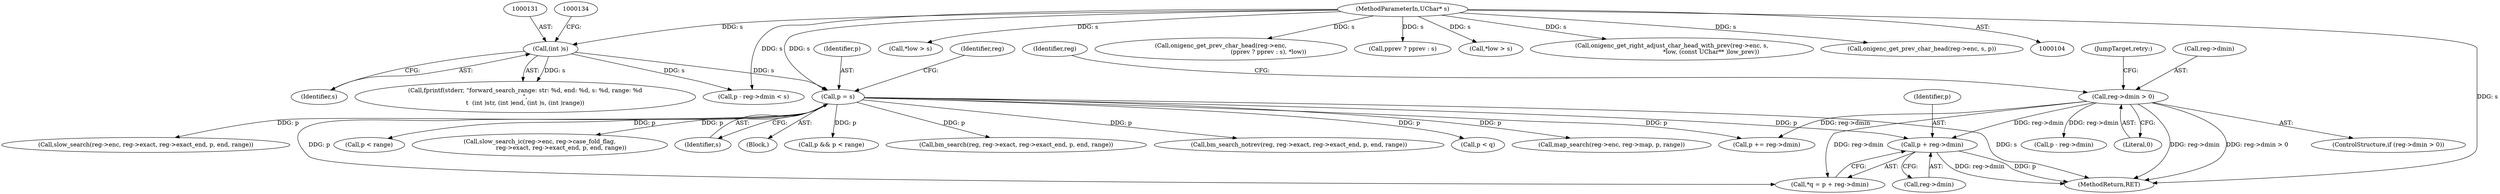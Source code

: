 digraph "0_oniguruma_b690371bbf97794b4a1d3f295d4fb9a8b05d402d@pointer" {
"1000162" [label="(Call,p + reg->dmin)"];
"1000136" [label="(Call,p = s)"];
"1000130" [label="(Call,(int )s)"];
"1000108" [label="(MethodParameterIn,UChar* s)"];
"1000140" [label="(Call,reg->dmin > 0)"];
"1000278" [label="(Call,p - reg->dmin < s)"];
"1000139" [label="(ControlStructure,if (reg->dmin > 0))"];
"1000279" [label="(Call,p - reg->dmin)"];
"1000382" [label="(Call,*low > s)"];
"1000273" [label="(Call,p < range)"];
"1000130" [label="(Call,(int )s)"];
"1000137" [label="(Identifier,p)"];
"1000513" [label="(MethodReturn,RET)"];
"1000141" [label="(Call,reg->dmin)"];
"1000140" [label="(Call,reg->dmin > 0)"];
"1000210" [label="(Call,slow_search_ic(reg->enc, reg->case_fold_flag,\n                       reg->exact, reg->exact_end, p, end, range))"];
"1000453" [label="(Call,onigenc_get_prev_char_head(reg->enc,\n                                                   (pprev ? pprev : s), *low))"];
"1000113" [label="(Block,)"];
"1000184" [label="(JumpTarget,retry:)"];
"1000142" [label="(Identifier,reg)"];
"1000164" [label="(Call,reg->dmin)"];
"1000271" [label="(Call,p && p < range)"];
"1000136" [label="(Call,p = s)"];
"1000138" [label="(Identifier,s)"];
"1000160" [label="(Call,*q = p + reg->dmin)"];
"1000108" [label="(MethodParameterIn,UChar* s)"];
"1000457" [label="(Call,pprev ? pprev : s)"];
"1000230" [label="(Call,bm_search(reg, reg->exact, reg->exact_end, p, end, range))"];
"1000245" [label="(Call,bm_search_notrev(reg, reg->exact, reg->exact_end, p, end, range))"];
"1000162" [label="(Call,p + reg->dmin)"];
"1000163" [label="(Identifier,p)"];
"1000149" [label="(Identifier,reg)"];
"1000426" [label="(Call,*low > s)"];
"1000434" [label="(Call,onigenc_get_right_adjust_char_head_with_prev(reg->enc, s,\n                                          *low, (const UChar** )low_prev))"];
"1000152" [label="(Call,p += reg->dmin)"];
"1000174" [label="(Call,p < q)"];
"1000260" [label="(Call,map_search(reg->enc, reg->map, p, range))"];
"1000132" [label="(Identifier,s)"];
"1000193" [label="(Call,slow_search(reg->enc, reg->exact, reg->exact_end, p, end, range))"];
"1000389" [label="(Call,onigenc_get_prev_char_head(reg->enc, s, p))"];
"1000121" [label="(Call,fprintf(stderr, \"forward_search_range: str: %d, end: %d, s: %d, range: %d\n\",\n\t  (int )str, (int )end, (int )s, (int )range))"];
"1000144" [label="(Literal,0)"];
"1000162" -> "1000160"  [label="AST: "];
"1000162" -> "1000164"  [label="CFG: "];
"1000163" -> "1000162"  [label="AST: "];
"1000164" -> "1000162"  [label="AST: "];
"1000160" -> "1000162"  [label="CFG: "];
"1000162" -> "1000513"  [label="DDG: reg->dmin"];
"1000162" -> "1000513"  [label="DDG: p"];
"1000136" -> "1000162"  [label="DDG: p"];
"1000140" -> "1000162"  [label="DDG: reg->dmin"];
"1000136" -> "1000113"  [label="AST: "];
"1000136" -> "1000138"  [label="CFG: "];
"1000137" -> "1000136"  [label="AST: "];
"1000138" -> "1000136"  [label="AST: "];
"1000142" -> "1000136"  [label="CFG: "];
"1000136" -> "1000513"  [label="DDG: s"];
"1000130" -> "1000136"  [label="DDG: s"];
"1000108" -> "1000136"  [label="DDG: s"];
"1000136" -> "1000152"  [label="DDG: p"];
"1000136" -> "1000160"  [label="DDG: p"];
"1000136" -> "1000174"  [label="DDG: p"];
"1000136" -> "1000193"  [label="DDG: p"];
"1000136" -> "1000210"  [label="DDG: p"];
"1000136" -> "1000230"  [label="DDG: p"];
"1000136" -> "1000245"  [label="DDG: p"];
"1000136" -> "1000260"  [label="DDG: p"];
"1000136" -> "1000271"  [label="DDG: p"];
"1000136" -> "1000273"  [label="DDG: p"];
"1000130" -> "1000121"  [label="AST: "];
"1000130" -> "1000132"  [label="CFG: "];
"1000131" -> "1000130"  [label="AST: "];
"1000132" -> "1000130"  [label="AST: "];
"1000134" -> "1000130"  [label="CFG: "];
"1000130" -> "1000121"  [label="DDG: s"];
"1000108" -> "1000130"  [label="DDG: s"];
"1000130" -> "1000278"  [label="DDG: s"];
"1000108" -> "1000104"  [label="AST: "];
"1000108" -> "1000513"  [label="DDG: s"];
"1000108" -> "1000278"  [label="DDG: s"];
"1000108" -> "1000382"  [label="DDG: s"];
"1000108" -> "1000389"  [label="DDG: s"];
"1000108" -> "1000426"  [label="DDG: s"];
"1000108" -> "1000434"  [label="DDG: s"];
"1000108" -> "1000453"  [label="DDG: s"];
"1000108" -> "1000457"  [label="DDG: s"];
"1000140" -> "1000139"  [label="AST: "];
"1000140" -> "1000144"  [label="CFG: "];
"1000141" -> "1000140"  [label="AST: "];
"1000144" -> "1000140"  [label="AST: "];
"1000149" -> "1000140"  [label="CFG: "];
"1000184" -> "1000140"  [label="CFG: "];
"1000140" -> "1000513"  [label="DDG: reg->dmin"];
"1000140" -> "1000513"  [label="DDG: reg->dmin > 0"];
"1000140" -> "1000152"  [label="DDG: reg->dmin"];
"1000140" -> "1000160"  [label="DDG: reg->dmin"];
"1000140" -> "1000279"  [label="DDG: reg->dmin"];
}
